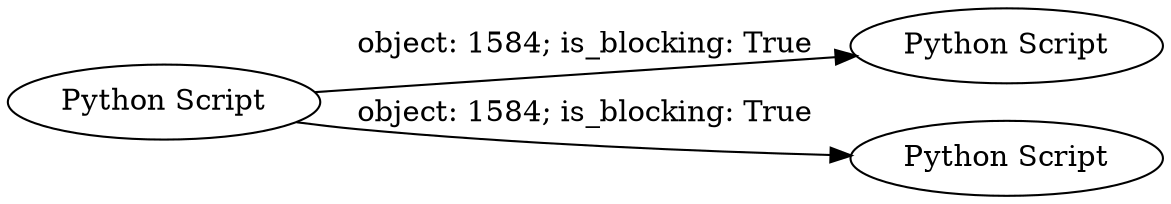 digraph {
	"-904289788127956900_1" [label="Python Script"]
	"-904289788127956900_2" [label="Python Script"]
	"-904289788127956900_3" [label="Python Script"]
	"-904289788127956900_1" -> "-904289788127956900_2" [label="object: 1584; is_blocking: True"]
	"-904289788127956900_1" -> "-904289788127956900_3" [label="object: 1584; is_blocking: True"]
	rankdir=LR
}
